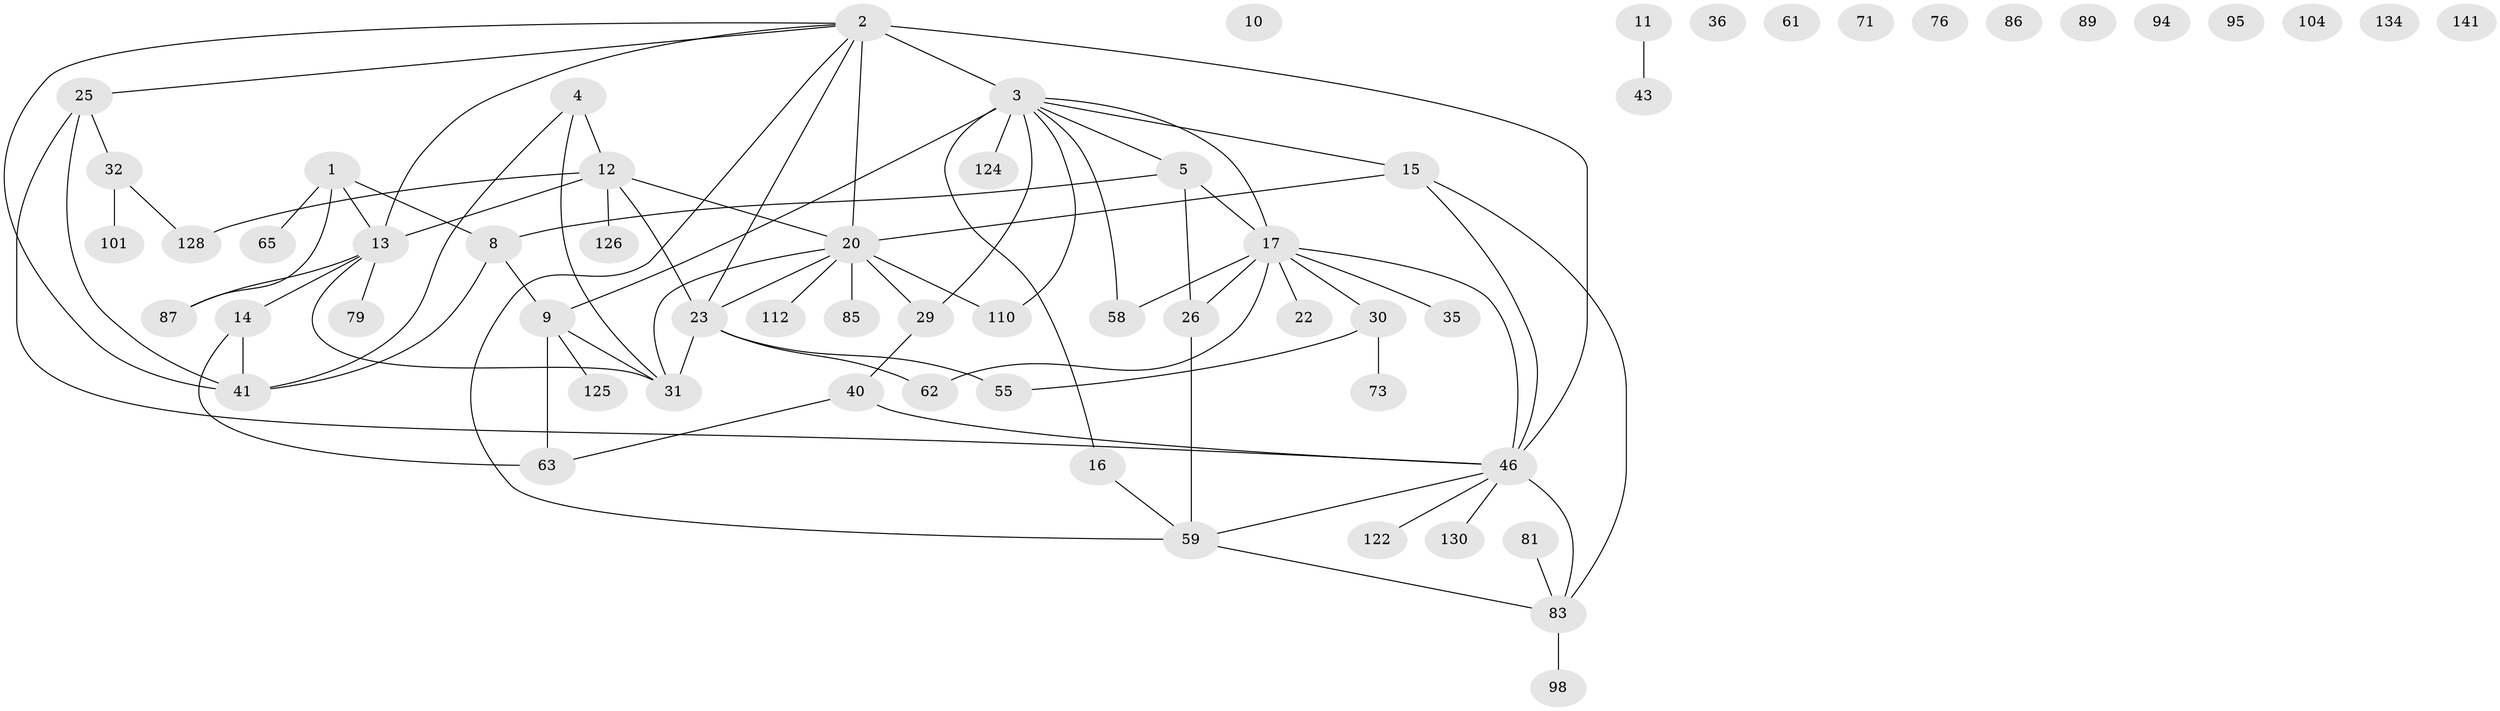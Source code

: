 // original degree distribution, {1: 0.20567375886524822, 7: 0.014184397163120567, 4: 0.09219858156028368, 3: 0.19148936170212766, 0: 0.07801418439716312, 2: 0.3262411347517731, 5: 0.0851063829787234, 6: 0.0070921985815602835}
// Generated by graph-tools (version 1.1) at 2025/16/03/04/25 18:16:36]
// undirected, 62 vertices, 82 edges
graph export_dot {
graph [start="1"]
  node [color=gray90,style=filled];
  1 [super="+70"];
  2 [super="+6+133+34"];
  3 [super="+18+92+24+90"];
  4 [super="+117+38"];
  5 [super="+131+106"];
  8 [super="+114+19"];
  9 [super="+48+123"];
  10;
  11;
  12 [super="+51+42"];
  13 [super="+91"];
  14 [super="+135"];
  15 [super="+109+37"];
  16 [super="+132"];
  17 [super="+27+64+39"];
  20 [super="+21+28"];
  22 [super="+54"];
  23 [super="+45"];
  25 [super="+75+52"];
  26 [super="+82+139"];
  29 [super="+119"];
  30 [super="+57"];
  31 [super="+44"];
  32 [super="+33+69"];
  35;
  36;
  40 [super="+49"];
  41 [super="+60+108"];
  43 [super="+140+107"];
  46 [super="+67+47+88"];
  55 [super="+80+56"];
  58;
  59 [super="+105+129"];
  61;
  62;
  63 [super="+72"];
  65 [super="+93"];
  71;
  73;
  76;
  79;
  81 [super="+96"];
  83 [super="+120"];
  85;
  86;
  87;
  89 [super="+116"];
  94;
  95;
  98 [super="+99"];
  101;
  104;
  110;
  112;
  122;
  124;
  125;
  126;
  128;
  130;
  134;
  141;
  1 -- 65;
  1 -- 87;
  1 -- 8;
  1 -- 13;
  2 -- 3 [weight=3];
  2 -- 23;
  2 -- 41;
  2 -- 25;
  2 -- 59;
  2 -- 20;
  2 -- 46 [weight=2];
  2 -- 13;
  3 -- 58;
  3 -- 16;
  3 -- 124;
  3 -- 5;
  3 -- 29;
  3 -- 17;
  3 -- 110;
  3 -- 15;
  3 -- 9;
  4 -- 31;
  4 -- 41;
  4 -- 12 [weight=2];
  5 -- 26;
  5 -- 17;
  5 -- 8;
  8 -- 9;
  8 -- 41;
  9 -- 125;
  9 -- 63 [weight=2];
  9 -- 31;
  11 -- 43;
  12 -- 128;
  12 -- 20;
  12 -- 23;
  12 -- 13;
  12 -- 126;
  13 -- 31;
  13 -- 87;
  13 -- 14;
  13 -- 79;
  14 -- 41;
  14 -- 63;
  15 -- 83;
  15 -- 20;
  15 -- 46;
  16 -- 59;
  17 -- 30;
  17 -- 26;
  17 -- 62;
  17 -- 58;
  17 -- 35;
  17 -- 46 [weight=2];
  17 -- 22;
  20 -- 29;
  20 -- 85;
  20 -- 110;
  20 -- 31;
  20 -- 112;
  20 -- 23;
  23 -- 55;
  23 -- 62;
  23 -- 31;
  25 -- 41;
  25 -- 32;
  25 -- 46;
  26 -- 59;
  29 -- 40;
  30 -- 73;
  30 -- 55;
  32 -- 101;
  32 -- 128;
  40 -- 46;
  40 -- 63;
  46 -- 130;
  46 -- 83;
  46 -- 122;
  46 -- 59;
  59 -- 83;
  81 -- 83;
  83 -- 98;
}

